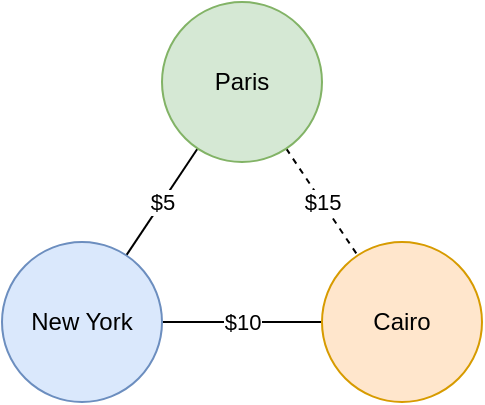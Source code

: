 <mxfile version="14.6.13" type="device"><diagram id="5E0XXdEolK8RU5-r5i0F" name="Page-1"><mxGraphModel dx="782" dy="555" grid="1" gridSize="10" guides="1" tooltips="1" connect="1" arrows="1" fold="1" page="1" pageScale="1" pageWidth="850" pageHeight="1100" math="0" shadow="0"><root><mxCell id="0"/><mxCell id="1" parent="0"/><mxCell id="8HMEq4Th_rSSmq4qyx75-8" value="$5" style="rounded=0;orthogonalLoop=1;jettySize=auto;html=1;endArrow=none;endFill=0;" parent="1" source="8HMEq4Th_rSSmq4qyx75-1" target="8HMEq4Th_rSSmq4qyx75-2" edge="1"><mxGeometry relative="1" as="geometry"/></mxCell><mxCell id="8HMEq4Th_rSSmq4qyx75-9" value="$10" style="edgeStyle=none;rounded=0;orthogonalLoop=1;jettySize=auto;html=1;endArrow=none;endFill=0;" parent="1" source="8HMEq4Th_rSSmq4qyx75-1" target="8HMEq4Th_rSSmq4qyx75-4" edge="1"><mxGeometry relative="1" as="geometry"/></mxCell><mxCell id="8HMEq4Th_rSSmq4qyx75-1" value="New York" style="ellipse;whiteSpace=wrap;html=1;aspect=fixed;fillColor=#dae8fc;strokeColor=#6c8ebf;" parent="1" vertex="1"><mxGeometry x="200" y="160" width="80" height="80" as="geometry"/></mxCell><mxCell id="ABstf1ca2S6U7_2twnw6-1" value="$15" style="orthogonalLoop=1;jettySize=auto;html=1;rounded=0;endArrow=none;endFill=0;dashed=1;strokeWidth=1;" edge="1" parent="1" source="8HMEq4Th_rSSmq4qyx75-2" target="8HMEq4Th_rSSmq4qyx75-4"><mxGeometry relative="1" as="geometry"/></mxCell><mxCell id="8HMEq4Th_rSSmq4qyx75-2" value="Paris" style="ellipse;whiteSpace=wrap;html=1;aspect=fixed;fillColor=#d5e8d4;strokeColor=#82b366;" parent="1" vertex="1"><mxGeometry x="280" y="40" width="80" height="80" as="geometry"/></mxCell><mxCell id="8HMEq4Th_rSSmq4qyx75-4" value="Cairo" style="ellipse;whiteSpace=wrap;html=1;aspect=fixed;fillColor=#ffe6cc;strokeColor=#d79b00;" parent="1" vertex="1"><mxGeometry x="360" y="160" width="80" height="80" as="geometry"/></mxCell></root></mxGraphModel></diagram></mxfile>